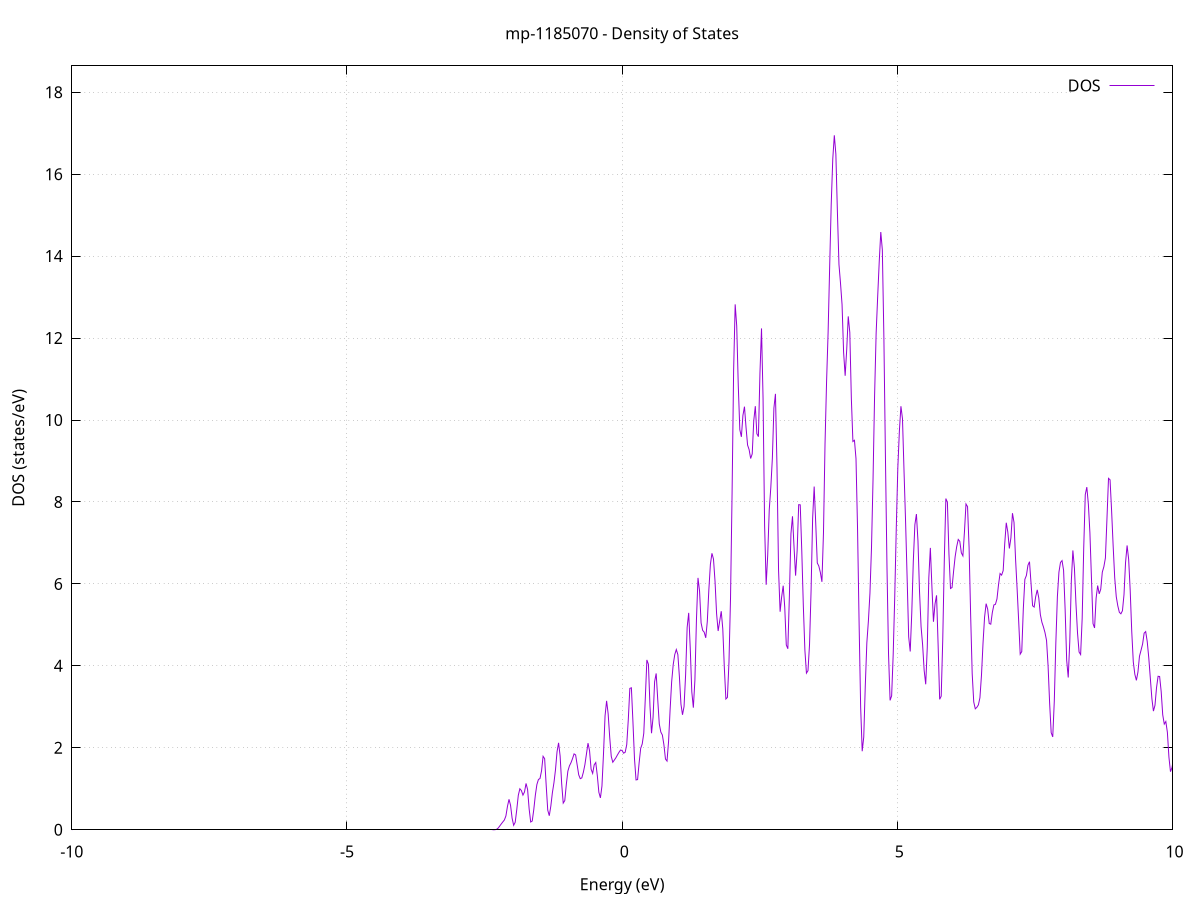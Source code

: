 set title 'mp-1185070 - Density of States'
set xlabel 'Energy (eV)'
set ylabel 'DOS (states/eV)'
set grid
set xrange [-10:10]
set yrange [0:18.642]
set xzeroaxis lt -1
set terminal png size 800,600
set output 'mp-1185070_dos_gnuplot.png'
plot '-' using 1:2 with lines title 'DOS'
-43.629200 0.000000
-43.601000 0.000000
-43.572900 0.000000
-43.544700 0.000000
-43.516600 0.000000
-43.488400 0.000000
-43.460300 0.000000
-43.432200 0.000000
-43.404000 0.000000
-43.375900 0.000000
-43.347700 0.000000
-43.319600 0.000000
-43.291400 0.000000
-43.263300 0.000000
-43.235100 0.000000
-43.207000 0.000000
-43.178800 0.000000
-43.150700 0.000000
-43.122500 0.000000
-43.094400 0.000000
-43.066200 0.000000
-43.038100 0.000000
-43.009900 0.000000
-42.981800 0.000000
-42.953600 0.000000
-42.925500 0.000000
-42.897400 0.000000
-42.869200 0.000000
-42.841100 0.000000
-42.812900 0.000000
-42.784800 0.000000
-42.756600 0.000000
-42.728500 0.000000
-42.700300 0.000000
-42.672200 0.000000
-42.644000 0.000000
-42.615900 0.000000
-42.587700 0.000000
-42.559600 0.000000
-42.531400 0.000000
-42.503300 0.000000
-42.475100 0.000000
-42.447000 0.000000
-42.418900 0.000000
-42.390700 0.000000
-42.362600 0.000000
-42.334400 0.000000
-42.306300 0.000000
-42.278100 0.000000
-42.250000 0.000000
-42.221800 0.000000
-42.193700 0.000000
-42.165500 0.000000
-42.137400 0.000000
-42.109200 0.000000
-42.081100 0.000000
-42.052900 0.000000
-42.024800 0.000000
-41.996600 0.000000
-41.968500 0.000000
-41.940300 0.000000
-41.912200 0.000000
-41.884100 0.000000
-41.855900 0.000000
-41.827800 0.000000
-41.799600 0.000000
-41.771500 0.000000
-41.743300 0.000000
-41.715200 0.000000
-41.687000 0.000000
-41.658900 0.000000
-41.630700 0.000000
-41.602600 0.000000
-41.574400 0.000000
-41.546300 0.000000
-41.518100 0.000000
-41.490000 0.000000
-41.461800 0.000000
-41.433700 0.000000
-41.405600 0.000000
-41.377400 0.000000
-41.349300 0.000000
-41.321100 0.000000
-41.293000 0.000000
-41.264800 0.000000
-41.236700 0.000100
-41.208500 0.003600
-41.180400 0.076600
-41.152200 0.913400
-41.124100 6.144700
-41.095900 23.487300
-41.067800 51.216200
-41.039600 63.714200
-41.011500 45.053100
-40.983300 17.992600
-40.955200 4.026500
-40.927000 0.500800
-40.898900 0.034300
-40.870800 0.001300
-40.842600 0.000000
-40.814500 0.000000
-40.786300 0.000000
-40.758200 0.000000
-40.730000 0.000000
-40.701900 0.000000
-40.673700 0.000000
-40.645600 0.000000
-40.617400 0.000000
-40.589300 0.000000
-40.561100 0.000000
-40.533000 0.000000
-40.504800 0.000000
-40.476700 0.000000
-40.448500 0.000000
-40.420400 0.000000
-40.392300 0.000000
-40.364100 0.000000
-40.336000 0.000000
-40.307800 0.000000
-40.279700 0.000000
-40.251500 0.000000
-40.223400 0.000000
-40.195200 0.000000
-40.167100 0.000000
-40.138900 0.000000
-40.110800 0.000000
-40.082600 0.000000
-40.054500 0.000000
-40.026300 0.000000
-39.998200 0.000000
-39.970000 0.000000
-39.941900 0.000000
-39.913700 0.000000
-39.885600 0.000000
-39.857500 0.000000
-39.829300 0.000000
-39.801200 0.000000
-39.773000 0.000000
-39.744900 0.000000
-39.716700 0.000000
-39.688600 0.000000
-39.660400 0.000000
-39.632300 0.000000
-39.604100 0.000000
-39.576000 0.000000
-39.547800 0.000000
-39.519700 0.000000
-39.491500 0.000000
-39.463400 0.000000
-39.435200 0.000000
-39.407100 0.000000
-39.379000 0.000000
-39.350800 0.000000
-39.322700 0.000000
-39.294500 0.000000
-39.266400 0.000000
-39.238200 0.000000
-39.210100 0.000000
-39.181900 0.000000
-39.153800 0.000000
-39.125600 0.000000
-39.097500 0.000000
-39.069300 0.000000
-39.041200 0.000000
-39.013000 0.000000
-38.984900 0.000000
-38.956700 0.000000
-38.928600 0.000000
-38.900400 0.000000
-38.872300 0.000000
-38.844200 0.000000
-38.816000 0.000000
-38.787900 0.000000
-38.759700 0.000000
-38.731600 0.000000
-38.703400 0.000000
-38.675300 0.000000
-38.647100 0.000000
-38.619000 0.000000
-38.590800 0.000000
-38.562700 0.000000
-38.534500 0.000000
-38.506400 0.000000
-38.478200 0.000000
-38.450100 0.000000
-38.421900 0.000000
-38.393800 0.000000
-38.365700 0.000000
-38.337500 0.000000
-38.309400 0.000000
-38.281200 0.000000
-38.253100 0.000000
-38.224900 0.000000
-38.196800 0.000000
-38.168600 0.000000
-38.140500 0.000000
-38.112300 0.000000
-38.084200 0.000000
-38.056000 0.000000
-38.027900 0.000000
-37.999700 0.000000
-37.971600 0.000000
-37.943400 0.000000
-37.915300 0.000000
-37.887100 0.000000
-37.859000 0.000000
-37.830900 0.000000
-37.802700 0.000000
-37.774600 0.000000
-37.746400 0.000000
-37.718300 0.000000
-37.690100 0.000000
-37.662000 0.000000
-37.633800 0.000000
-37.605700 0.000000
-37.577500 0.000000
-37.549400 0.000000
-37.521200 0.000000
-37.493100 0.000000
-37.464900 0.000000
-37.436800 0.000000
-37.408600 0.000000
-37.380500 0.000000
-37.352300 0.000000
-37.324200 0.000000
-37.296100 0.000000
-37.267900 0.000000
-37.239800 0.000000
-37.211600 0.000000
-37.183500 0.000000
-37.155300 0.000000
-37.127200 0.000000
-37.099000 0.000000
-37.070900 0.000000
-37.042700 0.000000
-37.014600 0.000000
-36.986400 0.000000
-36.958300 0.000000
-36.930100 0.000000
-36.902000 0.000000
-36.873800 0.000000
-36.845700 0.000000
-36.817600 0.000000
-36.789400 0.000000
-36.761300 0.000000
-36.733100 0.000000
-36.705000 0.000000
-36.676800 0.000000
-36.648700 0.000000
-36.620500 0.000000
-36.592400 0.000000
-36.564200 0.000000
-36.536100 0.000000
-36.507900 0.000000
-36.479800 0.000000
-36.451600 0.000000
-36.423500 0.000000
-36.395300 0.000000
-36.367200 0.000000
-36.339000 0.000000
-36.310900 0.000000
-36.282800 0.000000
-36.254600 0.000000
-36.226500 0.000000
-36.198300 0.000000
-36.170200 0.000000
-36.142000 0.000000
-36.113900 0.000000
-36.085700 0.000000
-36.057600 0.000000
-36.029400 0.000000
-36.001300 0.000000
-35.973100 0.000000
-35.945000 0.000000
-35.916800 0.000000
-35.888700 0.000000
-35.860500 0.000000
-35.832400 0.000000
-35.804300 0.000000
-35.776100 0.000000
-35.748000 0.000000
-35.719800 0.000000
-35.691700 0.000000
-35.663500 0.000000
-35.635400 0.000000
-35.607200 0.000000
-35.579100 0.000000
-35.550900 0.000000
-35.522800 0.000000
-35.494600 0.000000
-35.466500 0.000000
-35.438300 0.000000
-35.410200 0.000000
-35.382000 0.000000
-35.353900 0.000000
-35.325700 0.000000
-35.297600 0.000000
-35.269500 0.000000
-35.241300 0.000000
-35.213200 0.000000
-35.185000 0.000000
-35.156900 0.000000
-35.128700 0.000000
-35.100600 0.000000
-35.072400 0.000000
-35.044300 0.000000
-35.016100 0.000000
-34.988000 0.000000
-34.959800 0.000000
-34.931700 0.000000
-34.903500 0.000000
-34.875400 0.000000
-34.847200 0.000000
-34.819100 0.000000
-34.791000 0.000000
-34.762800 0.000000
-34.734700 0.000000
-34.706500 0.000000
-34.678400 0.000000
-34.650200 0.000000
-34.622100 0.000000
-34.593900 0.000000
-34.565800 0.000000
-34.537600 0.000000
-34.509500 0.000000
-34.481300 0.000000
-34.453200 0.000000
-34.425000 0.000000
-34.396900 0.000000
-34.368700 0.000000
-34.340600 0.000000
-34.312400 0.000000
-34.284300 0.000000
-34.256200 0.000000
-34.228000 0.000000
-34.199900 0.000000
-34.171700 0.000000
-34.143600 0.000000
-34.115400 0.000000
-34.087300 0.000000
-34.059100 0.000000
-34.031000 0.000000
-34.002800 0.000000
-33.974700 0.000000
-33.946500 0.000000
-33.918400 0.000000
-33.890200 0.000000
-33.862100 0.000000
-33.833900 0.000000
-33.805800 0.000000
-33.777700 0.000000
-33.749500 0.000000
-33.721400 0.000000
-33.693200 0.000000
-33.665100 0.000000
-33.636900 0.000000
-33.608800 0.000000
-33.580600 0.000000
-33.552500 0.000000
-33.524300 0.000000
-33.496200 0.000000
-33.468000 0.000000
-33.439900 0.000000
-33.411700 0.000000
-33.383600 0.000000
-33.355400 0.000000
-33.327300 0.000000
-33.299100 0.000000
-33.271000 0.000000
-33.242900 0.000000
-33.214700 0.000000
-33.186600 0.000000
-33.158400 0.000000
-33.130300 0.000000
-33.102100 0.000000
-33.074000 0.000000
-33.045800 0.000000
-33.017700 0.000000
-32.989500 0.000000
-32.961400 0.000000
-32.933200 0.000000
-32.905100 0.000000
-32.876900 0.000000
-32.848800 0.000000
-32.820600 0.000000
-32.792500 0.000000
-32.764300 0.000000
-32.736200 0.000000
-32.708100 0.000000
-32.679900 0.000000
-32.651800 0.000000
-32.623600 0.000000
-32.595500 0.000000
-32.567300 0.000000
-32.539200 0.000000
-32.511000 0.000000
-32.482900 0.000000
-32.454700 0.000000
-32.426600 0.000000
-32.398400 0.000000
-32.370300 0.000000
-32.342100 0.000000
-32.314000 0.000000
-32.285800 0.000000
-32.257700 0.000000
-32.229600 0.000000
-32.201400 0.000000
-32.173300 0.000000
-32.145100 0.000000
-32.117000 0.000000
-32.088800 0.000000
-32.060700 0.000000
-32.032500 0.000000
-32.004400 0.000000
-31.976200 0.000000
-31.948100 0.000000
-31.919900 0.000000
-31.891800 0.000000
-31.863600 0.000000
-31.835500 0.000000
-31.807300 0.000000
-31.779200 0.000000
-31.751000 0.000000
-31.722900 0.000000
-31.694800 0.000000
-31.666600 0.000000
-31.638500 0.000000
-31.610300 0.000000
-31.582200 0.000000
-31.554000 0.000000
-31.525900 0.000000
-31.497700 0.000000
-31.469600 0.000000
-31.441400 0.000000
-31.413300 0.000000
-31.385100 0.000000
-31.357000 0.000000
-31.328800 0.000000
-31.300700 0.000000
-31.272500 0.000000
-31.244400 0.000000
-31.216300 0.000000
-31.188100 0.000000
-31.160000 0.000000
-31.131800 0.000000
-31.103700 0.000000
-31.075500 0.000000
-31.047400 0.000000
-31.019200 0.000000
-30.991100 0.000000
-30.962900 0.000000
-30.934800 0.000000
-30.906600 0.000000
-30.878500 0.000000
-30.850300 0.000000
-30.822200 0.000000
-30.794000 0.000000
-30.765900 0.000000
-30.737700 0.000000
-30.709600 0.000000
-30.681500 0.000000
-30.653300 0.000000
-30.625200 0.000000
-30.597000 0.000000
-30.568900 0.000000
-30.540700 0.000000
-30.512600 0.000000
-30.484400 0.000000
-30.456300 0.000000
-30.428100 0.000000
-30.400000 0.000000
-30.371800 0.000000
-30.343700 0.000000
-30.315500 0.000000
-30.287400 0.000000
-30.259200 0.000000
-30.231100 0.000000
-30.203000 0.000000
-30.174800 0.000000
-30.146700 0.000000
-30.118500 0.000000
-30.090400 0.000000
-30.062200 0.000000
-30.034100 0.000000
-30.005900 0.000000
-29.977800 0.000000
-29.949600 0.000000
-29.921500 0.000000
-29.893300 0.000000
-29.865200 0.000100
-29.837000 0.003600
-29.808900 0.068000
-29.780700 0.707400
-29.752600 4.009500
-29.724400 12.417900
-29.696300 21.059100
-29.668200 19.575700
-29.640000 9.972900
-29.611900 2.780800
-29.583700 0.423400
-29.555600 0.035100
-29.527400 0.001600
-29.499300 0.000000
-29.471100 0.000000
-29.443000 0.000000
-29.414800 0.000000
-29.386700 0.000000
-29.358500 0.000000
-29.330400 0.000000
-29.302200 0.000000
-29.274100 0.000000
-29.245900 0.000000
-29.217800 0.000000
-29.189700 0.000000
-29.161500 0.000000
-29.133400 0.000000
-29.105200 0.000000
-29.077100 0.000000
-29.048900 0.000000
-29.020800 0.000000
-28.992600 0.000000
-28.964500 0.000000
-28.936300 0.000000
-28.908200 0.000000
-28.880000 0.000000
-28.851900 0.000000
-28.823700 0.000000
-28.795600 0.000000
-28.767400 0.000000
-28.739300 0.000000
-28.711100 0.000000
-28.683000 0.000000
-28.654900 0.000000
-28.626700 0.000000
-28.598600 0.000000
-28.570400 0.000000
-28.542300 0.000000
-28.514100 0.000000
-28.486000 0.000000
-28.457800 0.000000
-28.429700 0.000000
-28.401500 0.000000
-28.373400 0.000000
-28.345200 0.000000
-28.317100 0.000000
-28.288900 0.000000
-28.260800 0.000000
-28.232600 0.000000
-28.204500 0.000000
-28.176400 0.000000
-28.148200 0.000000
-28.120100 0.000000
-28.091900 0.000000
-28.063800 0.000000
-28.035600 0.000000
-28.007500 0.000000
-27.979300 0.000000
-27.951200 0.000000
-27.923000 0.000000
-27.894900 0.000000
-27.866700 0.000000
-27.838600 0.000000
-27.810400 0.000000
-27.782300 0.000000
-27.754100 0.000000
-27.726000 0.000000
-27.697800 0.000000
-27.669700 0.000000
-27.641600 0.000000
-27.613400 0.000000
-27.585300 0.000000
-27.557100 0.000000
-27.529000 0.000000
-27.500800 0.000000
-27.472700 0.000000
-27.444500 0.000000
-27.416400 0.000000
-27.388200 0.000000
-27.360100 0.000000
-27.331900 0.000000
-27.303800 0.000000
-27.275600 0.000000
-27.247500 0.000000
-27.219300 0.000000
-27.191200 0.000000
-27.163000 0.000000
-27.134900 0.000000
-27.106800 0.000000
-27.078600 0.000000
-27.050500 0.000000
-27.022300 0.000000
-26.994200 0.000000
-26.966000 0.000000
-26.937900 0.000000
-26.909700 0.000000
-26.881600 0.000000
-26.853400 0.000000
-26.825300 0.000000
-26.797100 0.000000
-26.769000 0.000000
-26.740800 0.000000
-26.712700 0.000000
-26.684500 0.000000
-26.656400 0.000000
-26.628300 0.000000
-26.600100 0.000000
-26.572000 0.000000
-26.543800 0.000000
-26.515700 0.000000
-26.487500 0.000000
-26.459400 0.000000
-26.431200 0.000000
-26.403100 0.000000
-26.374900 0.000000
-26.346800 0.000000
-26.318600 0.000000
-26.290500 0.000000
-26.262300 0.000000
-26.234200 0.000000
-26.206000 0.000000
-26.177900 0.000000
-26.149700 0.000000
-26.121600 0.000000
-26.093500 0.000000
-26.065300 0.000000
-26.037200 0.000000
-26.009000 0.000000
-25.980900 0.000000
-25.952700 0.000000
-25.924600 0.000000
-25.896400 0.000000
-25.868300 0.000000
-25.840100 0.000000
-25.812000 0.000000
-25.783800 0.000000
-25.755700 0.000000
-25.727500 0.000000
-25.699400 0.000000
-25.671200 0.000000
-25.643100 0.000000
-25.615000 0.000000
-25.586800 0.000000
-25.558700 0.000000
-25.530500 0.000000
-25.502400 0.000000
-25.474200 0.000000
-25.446100 0.000000
-25.417900 0.000000
-25.389800 0.000000
-25.361600 0.000000
-25.333500 0.000000
-25.305300 0.000000
-25.277200 0.000000
-25.249000 0.000000
-25.220900 0.000000
-25.192700 0.000000
-25.164600 0.000000
-25.136400 0.000000
-25.108300 0.000000
-25.080200 0.000000
-25.052000 0.000000
-25.023900 0.000000
-24.995700 0.000000
-24.967600 0.000000
-24.939400 0.000000
-24.911300 0.000000
-24.883100 0.000000
-24.855000 0.000000
-24.826800 0.000000
-24.798700 0.000000
-24.770500 0.000000
-24.742400 0.000000
-24.714200 0.000000
-24.686100 0.000000
-24.657900 0.000000
-24.629800 0.000000
-24.601700 0.000000
-24.573500 0.000000
-24.545400 0.000000
-24.517200 0.000000
-24.489100 0.000000
-24.460900 0.000000
-24.432800 0.000000
-24.404600 0.000000
-24.376500 0.000000
-24.348300 0.000000
-24.320200 0.000000
-24.292000 0.000000
-24.263900 0.000000
-24.235700 0.000000
-24.207600 0.000000
-24.179400 0.000000
-24.151300 0.000000
-24.123100 0.000000
-24.095000 0.000000
-24.066900 0.000000
-24.038700 0.000000
-24.010600 0.000000
-23.982400 0.000000
-23.954300 0.000000
-23.926100 0.000000
-23.898000 0.000000
-23.869800 0.000000
-23.841700 0.000000
-23.813500 0.000000
-23.785400 0.000000
-23.757200 0.000000
-23.729100 0.000000
-23.700900 0.000000
-23.672800 0.000000
-23.644600 0.000000
-23.616500 0.000000
-23.588400 0.000000
-23.560200 0.000000
-23.532100 0.000000
-23.503900 0.000000
-23.475800 0.000000
-23.447600 0.000000
-23.419500 0.000000
-23.391300 0.000000
-23.363200 0.000000
-23.335000 0.000000
-23.306900 0.000000
-23.278700 0.000000
-23.250600 0.000000
-23.222400 0.000000
-23.194300 0.000000
-23.166100 0.000000
-23.138000 0.000000
-23.109800 0.000000
-23.081700 0.000000
-23.053600 0.000000
-23.025400 0.000000
-22.997300 0.000000
-22.969100 0.000000
-22.941000 0.000000
-22.912800 0.000000
-22.884700 0.000000
-22.856500 0.000000
-22.828400 0.000000
-22.800200 0.000000
-22.772100 0.000000
-22.743900 0.000000
-22.715800 0.000000
-22.687600 0.000000
-22.659500 0.000000
-22.631300 0.000000
-22.603200 0.000000
-22.575100 0.000000
-22.546900 0.000000
-22.518800 0.000000
-22.490600 0.000000
-22.462500 0.000000
-22.434300 0.000000
-22.406200 0.000000
-22.378000 0.000000
-22.349900 0.000000
-22.321700 0.000000
-22.293600 0.000100
-22.265400 0.003000
-22.237300 0.068900
-22.209100 0.884600
-22.181000 6.472500
-22.152800 27.783700
-22.124700 73.126600
-22.096500 125.451500
-22.068400 150.198400
-22.040300 130.897400
-22.012100 81.294700
-21.984000 33.474300
-21.955800 8.476700
-21.927700 1.252500
-21.899500 0.104700
-21.871400 0.004900
-21.843200 0.000100
-21.815100 0.000000
-21.786900 0.000000
-21.758800 0.000000
-21.730600 0.000000
-21.702500 0.000000
-21.674300 0.000000
-21.646200 0.000000
-21.618000 0.000000
-21.589900 0.000000
-21.561700 0.000000
-21.533600 0.000000
-21.505500 0.000000
-21.477300 0.000000
-21.449200 0.000000
-21.421000 0.000000
-21.392900 0.000000
-21.364700 0.000000
-21.336600 0.000000
-21.308400 0.000000
-21.280300 0.000000
-21.252100 0.000000
-21.224000 0.000000
-21.195800 0.000000
-21.167700 0.000000
-21.139500 0.000000
-21.111400 0.000000
-21.083200 0.000000
-21.055100 0.000000
-21.027000 0.000000
-20.998800 0.000000
-20.970700 0.000000
-20.942500 0.000000
-20.914400 0.000000
-20.886200 0.000000
-20.858100 0.000000
-20.829900 0.000000
-20.801800 0.000000
-20.773600 0.000000
-20.745500 0.000000
-20.717300 0.000000
-20.689200 0.000000
-20.661000 0.000000
-20.632900 0.000000
-20.604700 0.000000
-20.576600 0.000000
-20.548400 0.000000
-20.520300 0.000000
-20.492200 0.000000
-20.464000 0.000000
-20.435900 0.000000
-20.407700 0.000000
-20.379600 0.000000
-20.351400 0.000000
-20.323300 0.000000
-20.295100 0.000000
-20.267000 0.000000
-20.238800 0.000000
-20.210700 0.000000
-20.182500 0.000000
-20.154400 0.000000
-20.126200 0.000000
-20.098100 0.000000
-20.069900 0.000000
-20.041800 0.000000
-20.013700 0.000000
-19.985500 0.000000
-19.957400 0.000000
-19.929200 0.000000
-19.901100 0.000000
-19.872900 0.000000
-19.844800 0.000000
-19.816600 0.000000
-19.788500 0.000000
-19.760300 0.000000
-19.732200 0.000000
-19.704000 0.000000
-19.675900 0.000000
-19.647700 0.000000
-19.619600 0.000000
-19.591400 0.000000
-19.563300 0.000000
-19.535100 0.000000
-19.507000 0.000000
-19.478900 0.000000
-19.450700 0.000000
-19.422600 0.000000
-19.394400 0.000000
-19.366300 0.000000
-19.338100 0.000000
-19.310000 0.000000
-19.281800 0.000000
-19.253700 0.000000
-19.225500 0.000000
-19.197400 0.000000
-19.169200 0.000000
-19.141100 0.000000
-19.112900 0.000000
-19.084800 0.000000
-19.056600 0.000000
-19.028500 0.000000
-19.000400 0.000000
-18.972200 0.000000
-18.944100 0.000000
-18.915900 0.000000
-18.887800 0.000000
-18.859600 0.000000
-18.831500 0.000000
-18.803300 0.000000
-18.775200 0.000000
-18.747000 0.000000
-18.718900 0.000000
-18.690700 0.000000
-18.662600 0.000000
-18.634400 0.000000
-18.606300 0.000000
-18.578100 0.000000
-18.550000 0.000000
-18.521800 0.000000
-18.493700 0.000000
-18.465600 0.000000
-18.437400 0.000000
-18.409300 0.000000
-18.381100 0.000000
-18.353000 0.000000
-18.324800 0.000000
-18.296700 0.000000
-18.268500 0.000000
-18.240400 0.000000
-18.212200 0.000000
-18.184100 0.000000
-18.155900 0.000000
-18.127800 0.000000
-18.099600 0.000000
-18.071500 0.000000
-18.043300 0.000000
-18.015200 0.000000
-17.987100 0.000000
-17.958900 0.000000
-17.930800 0.000000
-17.902600 0.000000
-17.874500 0.000000
-17.846300 0.000000
-17.818200 0.000000
-17.790000 0.000000
-17.761900 0.000000
-17.733700 0.000000
-17.705600 0.000000
-17.677400 0.000000
-17.649300 0.000000
-17.621100 0.000000
-17.593000 0.000000
-17.564800 0.000000
-17.536700 0.000000
-17.508500 0.000000
-17.480400 0.000000
-17.452300 0.000000
-17.424100 0.000000
-17.396000 0.000000
-17.367800 0.000000
-17.339700 0.000000
-17.311500 0.000000
-17.283400 0.000000
-17.255200 0.000000
-17.227100 0.000000
-17.198900 0.000000
-17.170800 0.000000
-17.142600 0.000000
-17.114500 0.000000
-17.086300 0.000000
-17.058200 0.000000
-17.030000 0.000000
-17.001900 0.000000
-16.973800 0.000000
-16.945600 0.000000
-16.917500 0.000000
-16.889300 0.000000
-16.861200 0.000000
-16.833000 0.000000
-16.804900 0.000000
-16.776700 0.000000
-16.748600 0.000000
-16.720400 0.000000
-16.692300 0.000000
-16.664100 0.000000
-16.636000 0.000000
-16.607800 0.000000
-16.579700 0.000000
-16.551500 0.000000
-16.523400 0.000000
-16.495200 0.000000
-16.467100 0.000000
-16.439000 0.000000
-16.410800 0.000000
-16.382700 0.000000
-16.354500 0.000000
-16.326400 0.000000
-16.298200 0.000000
-16.270100 0.000000
-16.241900 0.000000
-16.213800 0.000000
-16.185600 0.000000
-16.157500 0.000000
-16.129300 0.000000
-16.101200 0.000000
-16.073000 0.000000
-16.044900 0.000000
-16.016700 0.000000
-15.988600 0.000000
-15.960400 0.000000
-15.932300 0.000000
-15.904200 0.000000
-15.876000 0.000000
-15.847900 0.000000
-15.819700 0.000000
-15.791600 0.000000
-15.763400 0.000000
-15.735300 0.000000
-15.707100 0.000000
-15.679000 0.000000
-15.650800 0.000000
-15.622700 0.000000
-15.594500 0.000000
-15.566400 0.000000
-15.538200 0.000000
-15.510100 0.000000
-15.481900 0.000000
-15.453800 0.000000
-15.425700 0.000000
-15.397500 0.000000
-15.369400 0.000000
-15.341200 0.000000
-15.313100 0.000000
-15.284900 0.000000
-15.256800 0.000000
-15.228600 0.000000
-15.200500 0.000000
-15.172300 0.000000
-15.144200 0.000000
-15.116000 0.000000
-15.087900 0.000000
-15.059700 0.000000
-15.031600 0.000000
-15.003400 0.000000
-14.975300 0.000000
-14.947100 0.000000
-14.919000 0.000000
-14.890900 0.000000
-14.862700 0.000000
-14.834600 0.000000
-14.806400 0.000000
-14.778300 0.000000
-14.750100 0.000000
-14.722000 0.000000
-14.693800 0.000000
-14.665700 0.000000
-14.637500 0.000000
-14.609400 0.000000
-14.581200 0.000000
-14.553100 0.000000
-14.524900 0.000000
-14.496800 0.000000
-14.468600 0.000000
-14.440500 0.000000
-14.412400 0.000000
-14.384200 0.000000
-14.356100 0.000000
-14.327900 0.000000
-14.299800 0.000000
-14.271600 0.000000
-14.243500 0.000000
-14.215300 0.000000
-14.187200 0.000000
-14.159000 0.000000
-14.130900 0.000000
-14.102700 0.000000
-14.074600 0.000000
-14.046400 0.000000
-14.018300 0.000000
-13.990100 0.000000
-13.962000 0.000000
-13.933800 0.000000
-13.905700 0.000000
-13.877600 0.000000
-13.849400 0.000000
-13.821300 0.000000
-13.793100 0.000000
-13.765000 0.000000
-13.736800 0.000000
-13.708700 0.000000
-13.680500 0.000000
-13.652400 0.000000
-13.624200 0.000000
-13.596100 0.000000
-13.567900 0.000000
-13.539800 0.000000
-13.511600 0.000000
-13.483500 0.000000
-13.455300 0.000000
-13.427200 0.000500
-13.399100 0.016000
-13.370900 0.279600
-13.342800 2.671300
-13.314600 13.997700
-13.286500 40.347000
-13.258300 64.102600
-13.230200 56.192600
-13.202000 27.171900
-13.173900 7.237400
-13.145700 1.059300
-13.117600 0.085000
-13.089400 0.003700
-13.061300 0.000100
-13.033100 0.000000
-13.005000 0.000000
-12.976800 0.000000
-12.948700 0.000000
-12.920500 0.000000
-12.892400 0.000000
-12.864300 0.000000
-12.836100 0.000000
-12.808000 0.000000
-12.779800 0.000000
-12.751700 0.000000
-12.723500 0.000000
-12.695400 0.000000
-12.667200 0.000000
-12.639100 0.000000
-12.610900 0.000000
-12.582800 0.000000
-12.554600 0.000000
-12.526500 0.000000
-12.498300 0.000000
-12.470200 0.000000
-12.442000 0.000000
-12.413900 0.000000
-12.385800 0.000000
-12.357600 0.000000
-12.329500 0.000000
-12.301300 0.000000
-12.273200 0.000000
-12.245000 0.000000
-12.216900 0.000000
-12.188700 0.000000
-12.160600 0.000000
-12.132400 0.000000
-12.104300 0.000000
-12.076100 0.000000
-12.048000 0.000000
-12.019800 0.000000
-11.991700 0.000000
-11.963500 0.000000
-11.935400 0.000000
-11.907200 0.000000
-11.879100 0.000000
-11.851000 0.000000
-11.822800 0.000000
-11.794700 0.000000
-11.766500 0.000000
-11.738400 0.000000
-11.710200 0.000000
-11.682100 0.000000
-11.653900 0.000000
-11.625800 0.000000
-11.597600 0.000000
-11.569500 0.000000
-11.541300 0.000000
-11.513200 0.000000
-11.485000 0.000000
-11.456900 0.000000
-11.428700 0.000000
-11.400600 0.000000
-11.372500 0.000000
-11.344300 0.000000
-11.316200 0.000000
-11.288000 0.000000
-11.259900 0.000000
-11.231700 0.000000
-11.203600 0.000000
-11.175400 0.000000
-11.147300 0.000000
-11.119100 0.000000
-11.091000 0.000000
-11.062800 0.000000
-11.034700 0.000000
-11.006500 0.000000
-10.978400 0.000000
-10.950200 0.000000
-10.922100 0.000000
-10.893900 0.000000
-10.865800 0.000000
-10.837700 0.000000
-10.809500 0.000000
-10.781400 0.000000
-10.753200 0.000000
-10.725100 0.000000
-10.696900 0.000000
-10.668800 0.000000
-10.640600 0.000000
-10.612500 0.000000
-10.584300 0.000000
-10.556200 0.000000
-10.528000 0.000000
-10.499900 0.000000
-10.471700 0.000000
-10.443600 0.000000
-10.415400 0.000000
-10.387300 0.000000
-10.359100 0.000000
-10.331000 0.000000
-10.302900 0.000000
-10.274700 0.000000
-10.246600 0.000000
-10.218400 0.000000
-10.190300 0.000000
-10.162100 0.000000
-10.134000 0.000000
-10.105800 0.000000
-10.077700 0.000000
-10.049500 0.000000
-10.021400 0.000000
-9.993200 0.000000
-9.965100 0.000000
-9.936900 0.000000
-9.908800 0.000000
-9.880600 0.000000
-9.852500 0.000000
-9.824400 0.000000
-9.796200 0.000000
-9.768100 0.000000
-9.739900 0.000000
-9.711800 0.000000
-9.683600 0.000000
-9.655500 0.000000
-9.627300 0.000000
-9.599200 0.000000
-9.571000 0.000000
-9.542900 0.000000
-9.514700 0.000000
-9.486600 0.000000
-9.458400 0.000000
-9.430300 0.000000
-9.402100 0.000000
-9.374000 0.000000
-9.345800 0.000000
-9.317700 0.000000
-9.289600 0.000000
-9.261400 0.000000
-9.233300 0.000000
-9.205100 0.000000
-9.177000 0.000000
-9.148800 0.000000
-9.120700 0.000000
-9.092500 0.000000
-9.064400 0.000000
-9.036200 0.000000
-9.008100 0.000000
-8.979900 0.000000
-8.951800 0.000000
-8.923600 0.000000
-8.895500 0.000000
-8.867300 0.000000
-8.839200 0.000000
-8.811100 0.000000
-8.782900 0.000000
-8.754800 0.000000
-8.726600 0.000000
-8.698500 0.000000
-8.670300 0.000000
-8.642200 0.000000
-8.614000 0.000000
-8.585900 0.000000
-8.557700 0.000000
-8.529600 0.000000
-8.501400 0.000000
-8.473300 0.000000
-8.445100 0.000000
-8.417000 0.000000
-8.388800 0.000000
-8.360700 0.000000
-8.332500 0.000000
-8.304400 0.000000
-8.276300 0.000000
-8.248100 0.000000
-8.220000 0.000000
-8.191800 0.000000
-8.163700 0.000000
-8.135500 0.000000
-8.107400 0.000000
-8.079200 0.000000
-8.051100 0.000000
-8.022900 0.000000
-7.994800 0.000000
-7.966600 0.000000
-7.938500 0.000000
-7.910300 0.000000
-7.882200 0.000000
-7.854000 0.000000
-7.825900 0.000000
-7.797800 0.000000
-7.769600 0.000000
-7.741500 0.000000
-7.713300 0.000000
-7.685200 0.000000
-7.657000 0.000000
-7.628900 0.000000
-7.600700 0.000000
-7.572600 0.000000
-7.544400 0.000000
-7.516300 0.000000
-7.488100 0.000000
-7.460000 0.000000
-7.431800 0.000000
-7.403700 0.000000
-7.375500 0.000000
-7.347400 0.000000
-7.319200 0.000000
-7.291100 0.000000
-7.263000 0.000000
-7.234800 0.000000
-7.206700 0.000000
-7.178500 0.000000
-7.150400 0.000000
-7.122200 0.000000
-7.094100 0.000000
-7.065900 0.000000
-7.037800 0.000000
-7.009600 0.000000
-6.981500 0.000000
-6.953300 0.000000
-6.925200 0.000000
-6.897000 0.000000
-6.868900 0.000000
-6.840700 0.000000
-6.812600 0.000000
-6.784500 0.000000
-6.756300 0.000000
-6.728200 0.000000
-6.700000 0.000000
-6.671900 0.000000
-6.643700 0.000000
-6.615600 0.000000
-6.587400 0.000000
-6.559300 0.000000
-6.531100 0.000000
-6.503000 0.000000
-6.474800 0.000000
-6.446700 0.000000
-6.418500 0.000000
-6.390400 0.000000
-6.362200 0.000000
-6.334100 0.000000
-6.305900 0.000000
-6.277800 0.000000
-6.249700 0.000000
-6.221500 0.000000
-6.193400 0.000000
-6.165200 0.000000
-6.137100 0.000000
-6.108900 0.000000
-6.080800 0.000000
-6.052600 0.000000
-6.024500 0.000000
-5.996300 0.000000
-5.968200 0.000000
-5.940000 0.000000
-5.911900 0.000000
-5.883700 0.000000
-5.855600 0.000000
-5.827400 0.000000
-5.799300 0.000000
-5.771100 0.000000
-5.743000 0.000000
-5.714900 0.000000
-5.686700 0.000000
-5.658600 0.000000
-5.630400 0.000000
-5.602300 0.000000
-5.574100 0.000000
-5.546000 0.000000
-5.517800 0.000000
-5.489700 0.000000
-5.461500 0.000000
-5.433400 0.000000
-5.405200 0.000000
-5.377100 0.000000
-5.348900 0.000000
-5.320800 0.000000
-5.292600 0.000000
-5.264500 0.000000
-5.236400 0.000000
-5.208200 0.000000
-5.180100 0.000000
-5.151900 0.000000
-5.123800 0.000000
-5.095600 0.000000
-5.067500 0.000000
-5.039300 0.000000
-5.011200 0.000000
-4.983000 0.000000
-4.954900 0.000000
-4.926700 0.000000
-4.898600 0.000000
-4.870400 0.000000
-4.842300 0.000000
-4.814100 0.000000
-4.786000 0.000000
-4.757800 0.000000
-4.729700 0.000000
-4.701600 0.000000
-4.673400 0.000000
-4.645300 0.000000
-4.617100 0.000000
-4.589000 0.000000
-4.560800 0.000000
-4.532700 0.000000
-4.504500 0.000000
-4.476400 0.000000
-4.448200 0.000000
-4.420100 0.000000
-4.391900 0.000000
-4.363800 0.000000
-4.335600 0.000000
-4.307500 0.000000
-4.279300 0.000000
-4.251200 0.000000
-4.223100 0.000000
-4.194900 0.000000
-4.166800 0.000000
-4.138600 0.000000
-4.110500 0.000000
-4.082300 0.000000
-4.054200 0.000000
-4.026000 0.000000
-3.997900 0.000000
-3.969700 0.000000
-3.941600 0.000000
-3.913400 0.000000
-3.885300 0.000000
-3.857100 0.000000
-3.829000 0.000000
-3.800800 0.000000
-3.772700 0.000000
-3.744500 0.000000
-3.716400 0.000000
-3.688300 0.000000
-3.660100 0.000000
-3.632000 0.000000
-3.603800 0.000000
-3.575700 0.000000
-3.547500 0.000000
-3.519400 0.000000
-3.491200 0.000000
-3.463100 0.000000
-3.434900 0.000000
-3.406800 0.000000
-3.378600 0.000000
-3.350500 0.000000
-3.322300 0.000000
-3.294200 0.000000
-3.266000 0.000000
-3.237900 0.000000
-3.209800 0.000000
-3.181600 0.000000
-3.153500 0.000000
-3.125300 0.000000
-3.097200 0.000000
-3.069000 0.000000
-3.040900 0.000000
-3.012700 0.000000
-2.984600 0.000000
-2.956400 0.000000
-2.928300 0.000000
-2.900100 0.000000
-2.872000 0.000000
-2.843800 0.000000
-2.815700 0.000000
-2.787500 0.000000
-2.759400 0.000000
-2.731200 0.000000
-2.703100 0.000000
-2.675000 0.000000
-2.646800 0.000000
-2.618700 0.000000
-2.590500 0.000000
-2.562400 0.000000
-2.534200 0.000000
-2.506100 0.000000
-2.477900 0.000000
-2.449800 0.000000
-2.421600 0.000000
-2.393500 0.000000
-2.365300 0.000000
-2.337200 0.000100
-2.309000 0.001700
-2.280900 0.011100
-2.252700 0.041100
-2.224600 0.090900
-2.196500 0.142200
-2.168300 0.191500
-2.140200 0.238200
-2.112000 0.338000
-2.083900 0.570300
-2.055700 0.743700
-2.027600 0.596500
-1.999400 0.282500
-1.971300 0.109000
-1.943100 0.182700
-1.915000 0.488100
-1.886800 0.840500
-1.858700 1.001000
-1.830500 0.956700
-1.802400 0.845600
-1.774200 0.923400
-1.746100 1.130500
-1.717900 0.982300
-1.689800 0.507600
-1.661700 0.189500
-1.633500 0.214000
-1.605400 0.494600
-1.577200 0.843500
-1.549100 1.104800
-1.520900 1.227600
-1.492800 1.250900
-1.464600 1.437600
-1.436500 1.792900
-1.408300 1.735000
-1.380200 1.086900
-1.352000 0.479000
-1.323900 0.342800
-1.295700 0.580000
-1.267600 0.903800
-1.239400 1.145500
-1.211300 1.462500
-1.183200 1.902500
-1.155000 2.121500
-1.126900 1.801400
-1.098700 1.123200
-1.070600 0.651000
-1.042400 0.711300
-1.014300 1.107100
-0.986100 1.431400
-0.958000 1.559200
-0.929800 1.635500
-0.901700 1.735200
-0.873500 1.852100
-0.845400 1.826900
-0.817200 1.582600
-0.789100 1.340800
-0.760900 1.247000
-0.732800 1.265900
-0.704600 1.404400
-0.676500 1.590100
-0.648400 1.852100
-0.620200 2.114400
-0.592100 1.927900
-0.563900 1.477600
-0.535800 1.376500
-0.507600 1.586000
-0.479500 1.641700
-0.451300 1.323700
-0.423200 0.916100
-0.395000 0.778100
-0.366900 1.067700
-0.338700 1.856000
-0.310600 2.780800
-0.282400 3.146000
-0.254300 2.832700
-0.226100 2.259700
-0.198000 1.791800
-0.169800 1.648000
-0.141700 1.701600
-0.113600 1.758100
-0.085400 1.826300
-0.057300 1.890700
-0.029100 1.946400
-0.001000 1.934300
0.027200 1.868800
0.055300 1.891700
0.083500 2.079300
0.111600 2.685300
0.139800 3.450800
0.167900 3.464600
0.196100 2.636200
0.224200 1.734800
0.252400 1.216500
0.280500 1.224800
0.308700 1.635200
0.336800 1.987400
0.364900 2.094500
0.393100 2.354900
0.421200 3.219900
0.449400 4.145100
0.477500 4.037700
0.505700 3.019600
0.533800 2.355600
0.562000 2.745200
0.590100 3.615800
0.618300 3.815100
0.646400 3.184100
0.674600 2.582500
0.702700 2.385700
0.730900 2.311400
0.759000 2.074000
0.787200 1.726400
0.815300 1.676600
0.843500 2.155600
0.871600 2.931100
0.899700 3.613500
0.927900 4.031100
0.956000 4.275100
0.984200 4.398400
1.012300 4.275500
1.040500 3.732600
1.068600 3.065000
1.096800 2.805600
1.124900 3.008700
1.153100 3.780200
1.181200 4.938000
1.209400 5.293200
1.237500 4.428900
1.265700 3.365200
1.293800 2.979900
1.322000 3.649800
1.350100 5.124900
1.378200 6.147300
1.406400 5.828000
1.434500 5.047700
1.462700 4.867400
1.490800 4.821600
1.519000 4.684000
1.547100 5.079300
1.575300 5.852500
1.603400 6.476800
1.631600 6.747100
1.659700 6.605900
1.687900 6.060100
1.716000 5.274600
1.744200 4.851400
1.772300 5.091200
1.800500 5.333300
1.828600 4.902400
1.856800 3.958800
1.884900 3.191400
1.913000 3.230600
1.941200 4.097100
1.969300 5.657000
1.997500 8.203500
2.025600 11.208400
2.053800 12.822700
2.081900 12.294500
2.110100 10.843600
2.138200 9.764000
2.166400 9.589000
2.194500 10.110400
2.222700 10.325700
2.250800 9.823800
2.279000 9.388900
2.307100 9.277000
2.335300 9.060300
2.363400 9.172400
2.391500 9.984800
2.419700 10.337800
2.447800 9.665400
2.476000 9.593700
2.504100 11.142800
2.532300 12.235100
2.560400 10.529300
2.588600 7.426500
2.616700 5.979000
2.644900 6.700600
2.673000 7.810100
2.701200 8.352400
2.729300 9.061200
2.757500 10.290400
2.785600 10.637900
2.813800 8.843500
2.841900 6.338600
2.870100 5.321100
2.898200 5.680900
2.926300 5.956400
2.954500 5.430400
2.982600 4.509900
3.010800 4.417600
3.038900 5.709600
3.067100 7.226600
3.095200 7.650000
3.123400 6.895900
3.151500 6.201300
3.179700 6.813900
3.207800 7.933600
3.236000 7.929700
3.264100 6.798500
3.292300 5.458000
3.320400 4.386100
3.348600 3.822800
3.376700 3.882300
3.404800 4.520200
3.433000 5.836800
3.461100 7.599600
3.489300 8.376100
3.517400 7.479800
3.545600 6.512400
3.573700 6.435300
3.601900 6.277800
3.630000 6.050700
3.658200 7.239600
3.686300 9.414100
3.714500 10.935100
3.742600 12.144800
3.770800 13.749600
3.798900 15.262400
3.827100 16.367900
3.855200 16.947000
3.883400 16.488500
3.911500 15.065900
3.939600 13.795100
3.967800 13.337000
3.995900 12.813500
4.024100 11.646900
4.052200 11.078900
4.080400 11.718900
4.108500 12.529000
4.136700 12.135600
4.164800 10.519000
4.193000 9.475400
4.221100 9.504900
4.249300 9.053600
4.277400 7.333400
4.305600 5.035000
4.333700 2.991000
4.361900 1.917000
4.390000 2.263600
4.418100 3.522400
4.446300 4.564600
4.474400 5.094900
4.502600 5.772800
4.530700 6.880000
4.558900 8.563600
4.587000 10.597300
4.615200 12.122300
4.643300 13.020300
4.671500 13.868000
4.699600 14.587500
4.727800 14.150300
4.755900 12.011500
4.784100 9.098700
4.812200 6.397800
4.840400 4.281600
4.868500 3.158100
4.896700 3.268500
4.924800 4.269000
4.952900 5.678700
4.981100 7.369700
5.009200 8.835500
5.037400 9.729600
5.065500 10.335400
5.093700 10.031700
5.121800 8.757200
5.150000 7.524100
5.178100 6.146900
5.206300 4.709400
5.234400 4.351200
5.262600 5.291400
5.290700 6.560100
5.318900 7.444700
5.347000 7.704400
5.375200 7.044900
5.403300 5.815100
5.431500 4.958300
5.459600 4.512800
5.487700 3.889200
5.515900 3.550700
5.544000 4.447100
5.572200 6.147600
5.600300 6.879300
5.628500 5.930900
5.656600 5.075800
5.684800 5.509400
5.712900 5.720600
5.741100 4.517400
5.769200 3.183400
5.797400 3.259700
5.825500 4.642700
5.853700 6.577700
5.881800 8.082400
5.910000 7.991400
5.938100 6.733900
5.966200 5.888300
5.994400 5.912200
6.022500 6.308700
6.050700 6.665100
6.078800 6.909200
6.107000 7.085300
6.135100 7.039500
6.163300 6.758500
6.191400 6.684000
6.219600 7.268200
6.247700 7.950300
6.275900 7.885800
6.304000 6.888100
6.332200 5.243400
6.360300 3.812500
6.388500 3.119000
6.416600 2.951800
6.444800 2.987800
6.472900 3.047000
6.501000 3.222300
6.529200 3.773400
6.557300 4.555500
6.585500 5.189600
6.613600 5.517900
6.641800 5.382800
6.669900 5.033000
6.698100 5.017300
6.726200 5.300700
6.754400 5.486800
6.782500 5.501700
6.810700 5.634000
6.838800 5.982200
6.867000 6.254000
6.895100 6.214700
6.923300 6.324500
6.951400 6.977700
6.979500 7.492600
7.007700 7.264700
7.035800 6.864200
7.064000 7.124400
7.092100 7.725700
7.120300 7.500500
7.148400 6.606200
7.176600 5.880700
7.204700 5.103400
7.232900 4.285700
7.261000 4.347800
7.289200 5.387300
7.317300 6.110700
7.345500 6.206800
7.373600 6.455600
7.401800 6.542200
7.429900 6.008400
7.458100 5.466200
7.486200 5.435200
7.514300 5.689700
7.542500 5.856000
7.570600 5.656600
7.598800 5.251800
7.626900 5.065300
7.655100 4.949900
7.683200 4.811400
7.711400 4.621200
7.739500 3.993400
7.767700 3.083800
7.795800 2.369300
7.824000 2.266300
7.852100 3.132100
7.880300 4.560400
7.908400 5.690900
7.936600 6.288300
7.964700 6.523600
7.992800 6.569100
8.021000 6.333100
8.049100 5.380400
8.077300 4.135500
8.105400 3.716500
8.133600 4.589400
8.161700 6.071000
8.189900 6.817400
8.218000 6.383300
8.246200 5.509100
8.274300 4.801500
8.302500 4.337400
8.330600 4.276400
8.358800 5.157600
8.386900 6.877200
8.415100 8.179100
8.443200 8.362300
8.471400 7.943300
8.499500 7.243300
8.527600 6.133800
8.555800 5.031100
8.583900 4.925600
8.612100 5.651800
8.640200 5.960000
8.668400 5.756500
8.696500 5.873200
8.724700 6.287700
8.752800 6.418400
8.781000 6.632500
8.809100 7.587500
8.837300 8.576000
8.865400 8.541000
8.893600 7.782100
8.921700 6.929000
8.949900 6.153100
8.978000 5.689900
9.006100 5.465300
9.034300 5.307100
9.062400 5.270500
9.090600 5.345500
9.118700 5.735700
9.146900 6.522700
9.175000 6.939100
9.203200 6.602600
9.231300 5.844300
9.259500 4.840600
9.287600 4.095900
9.315800 3.793700
9.343900 3.646900
9.372100 3.849700
9.400200 4.236000
9.428400 4.381400
9.456500 4.532000
9.484700 4.798700
9.512800 4.836800
9.540900 4.591500
9.569100 4.194200
9.597200 3.697700
9.625400 3.201500
9.653500 2.895800
9.681700 3.038000
9.709800 3.466800
9.738000 3.746100
9.766100 3.740300
9.794300 3.373900
9.822400 2.807000
9.850600 2.579500
9.878700 2.642200
9.906900 2.379600
9.935000 1.773700
9.963200 1.417600
9.991300 1.518400
10.019400 1.747400
10.047600 1.842500
10.075700 1.695000
10.103900 1.342600
10.132000 0.884800
10.160200 0.420800
10.188300 0.124300
10.216500 0.021000
10.244600 0.002000
10.272800 0.000100
10.300900 0.000000
10.329100 0.000000
10.357200 0.000000
10.385400 0.000000
10.413500 0.000000
10.441700 0.000000
10.469800 0.000000
10.498000 0.000000
10.526100 0.000000
10.554200 0.000000
10.582400 0.000000
10.610500 0.000000
10.638700 0.000000
10.666800 0.000000
10.695000 0.000000
10.723100 0.000000
10.751300 0.000000
10.779400 0.000000
10.807600 0.000000
10.835700 0.000000
10.863900 0.000000
10.892000 0.000000
10.920200 0.000000
10.948300 0.000000
10.976500 0.000000
11.004600 0.000000
11.032800 0.000000
11.060900 0.000000
11.089000 0.000000
11.117200 0.000000
11.145300 0.000000
11.173500 0.000000
11.201600 0.000000
11.229800 0.000000
11.257900 0.000000
11.286100 0.000000
11.314200 0.000000
11.342400 0.000000
11.370500 0.000000
11.398700 0.000000
11.426800 0.000000
11.455000 0.000000
11.483100 0.000000
11.511300 0.000000
11.539400 0.000000
11.567500 0.000000
11.595700 0.000000
11.623800 0.000000
11.652000 0.000000
11.680100 0.000000
11.708300 0.000000
11.736400 0.000000
11.764600 0.000000
11.792700 0.000000
11.820900 0.000000
11.849000 0.000000
11.877200 0.000000
11.905300 0.000000
11.933500 0.000000
11.961600 0.000000
11.989800 0.000000
12.017900 0.000000
12.046100 0.000000
12.074200 0.000000
12.102300 0.000000
12.130500 0.000000
12.158600 0.000000
12.186800 0.000000
12.214900 0.000000
12.243100 0.000000
12.271200 0.000000
12.299400 0.000000
12.327500 0.000000
12.355700 0.000000
12.383800 0.000000
12.412000 0.000000
12.440100 0.000000
12.468300 0.000000
12.496400 0.000000
12.524600 0.000000
12.552700 0.000000
12.580800 0.000000
12.609000 0.000000
12.637100 0.000000
12.665300 0.000000
e
